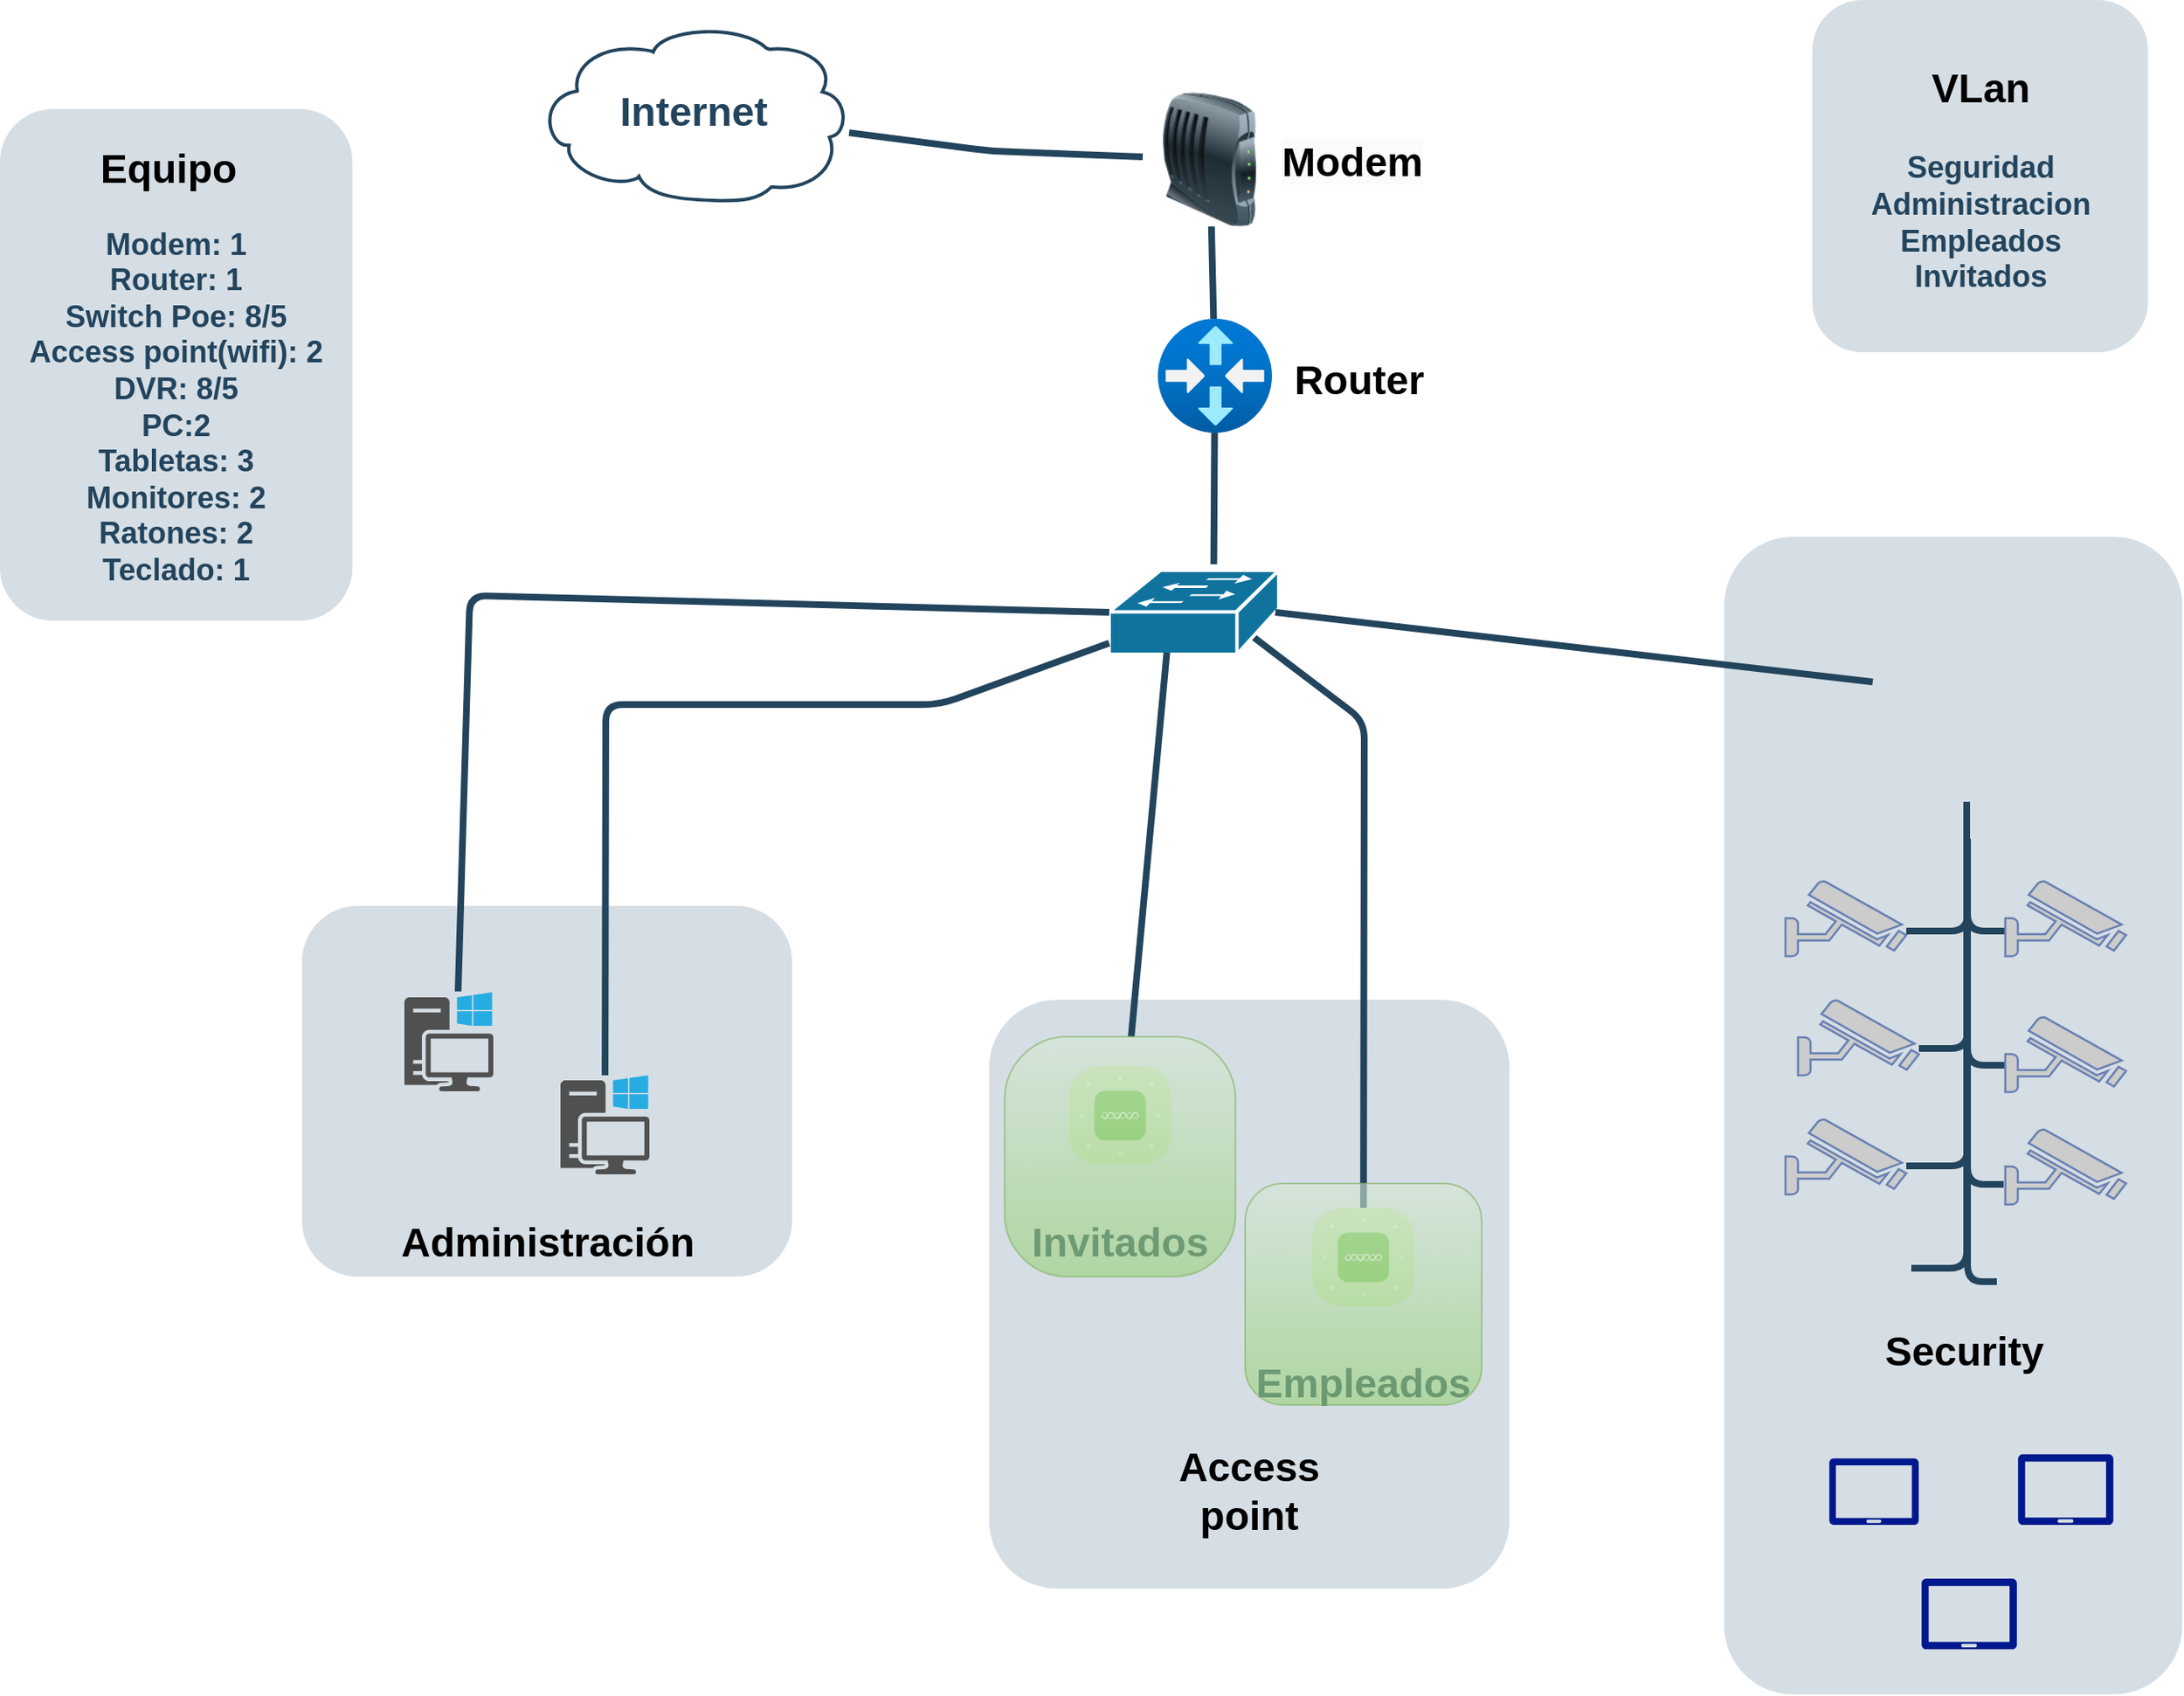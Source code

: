 <mxfile version="22.0.8" type="github">
  <diagram id="6a731a19-8d31-9384-78a2-239565b7b9f0" name="Page-1">
    <mxGraphModel dx="2322" dy="1264" grid="1" gridSize="10" guides="1" tooltips="1" connect="1" arrows="1" fold="1" page="1" pageScale="1" pageWidth="827" pageHeight="1169" background="none" math="0" shadow="0">
      <root>
        <mxCell id="0" />
        <mxCell id="1" parent="0" />
        <mxCell id="2089" value="" style="rounded=1;whiteSpace=wrap;html=1;strokeColor=none;fillColor=#BAC8D3;fontSize=24;fontColor=#23445D;align=center;opacity=60;" parent="1" vertex="1">
          <mxGeometry x="1107.5" y="340" width="273" height="690" as="geometry" />
        </mxCell>
        <mxCell id="2092" value="" style="rounded=1;whiteSpace=wrap;html=1;strokeColor=none;fillColor=#BAC8D3;fontSize=24;fontColor=#23445D;align=center;opacity=60;arcSize=13;" parent="1" vertex="1">
          <mxGeometry x="669.5" y="616" width="310" height="351" as="geometry" />
        </mxCell>
        <mxCell id="2093" value="" style="rounded=1;whiteSpace=wrap;html=1;strokeColor=none;fillColor=#BAC8D3;fontSize=24;fontColor=#23445D;align=center;opacity=60;" parent="1" vertex="1">
          <mxGeometry x="260" y="560" width="292" height="221" as="geometry" />
        </mxCell>
        <mxCell id="2094" value="" style="rounded=1;whiteSpace=wrap;html=1;strokeColor=none;fillColor=#BAC8D3;fontSize=24;fontColor=#23445D;align=center;opacity=60;" parent="1" vertex="1">
          <mxGeometry x="1160" y="20" width="200" height="210" as="geometry" />
        </mxCell>
        <mxCell id="2109" value="Internet" style="shape=mxgraph.cisco.storage.cloud;html=1;dashed=0;strokeColor=#23445D;fillColor=#ffffff;strokeWidth=2;fontFamily=Helvetica;fontSize=24;fontColor=#23445D;align=center;fontStyle=1" parent="1" vertex="1">
          <mxGeometry x="400" y="34" width="186" height="106" as="geometry" />
        </mxCell>
        <mxCell id="2170" value="" style="elbow=horizontal;endArrow=none;html=1;strokeColor=#23445D;endFill=0;strokeWidth=4;rounded=1" parent="1" source="Me9rw0PBnoy9kFACl-yl-2259" target="Me9rw0PBnoy9kFACl-yl-2257" edge="1">
          <mxGeometry width="100" height="100" relative="1" as="geometry">
            <mxPoint x="876.317" y="250" as="sourcePoint" />
            <mxPoint x="793" y="200.178" as="targetPoint" />
          </mxGeometry>
        </mxCell>
        <mxCell id="2189" style="rounded=1;html=1;strokeColor=#23445D;endArrow=none;endFill=0;strokeWidth=4;exitX=0.789;exitY=0.7;exitDx=0;exitDy=0;exitPerimeter=0;" parent="1" source="N1RLkQRfWKvAlQ89UhFD-2269" target="N1RLkQRfWKvAlQ89UhFD-2264" edge="1">
          <mxGeometry relative="1" as="geometry">
            <mxPoint x="549.376" y="526" as="sourcePoint" />
            <mxPoint x="534.624" y="854" as="targetPoint" />
            <Array as="points">
              <mxPoint x="893" y="450" />
            </Array>
          </mxGeometry>
        </mxCell>
        <mxCell id="2203" style="edgeStyle=orthogonalEdgeStyle;rounded=1;html=1;strokeColor=#23445D;endArrow=none;endFill=0;strokeWidth=4" parent="1" target="N1RLkQRfWKvAlQ89UhFD-2283" edge="1">
          <mxGeometry relative="1" as="geometry">
            <Array as="points">
              <mxPoint x="1253" y="575" />
            </Array>
            <mxPoint x="1252.5" y="520" as="sourcePoint" />
            <mxPoint x="1220" y="575" as="targetPoint" />
          </mxGeometry>
        </mxCell>
        <mxCell id="2204" style="edgeStyle=orthogonalEdgeStyle;rounded=1;html=1;strokeColor=#23445D;endArrow=none;endFill=0;strokeWidth=4" parent="1" target="N1RLkQRfWKvAlQ89UhFD-2284" edge="1">
          <mxGeometry relative="1" as="geometry">
            <Array as="points">
              <mxPoint x="1253" y="645" />
            </Array>
            <mxPoint x="1252.5" y="520" as="sourcePoint" />
            <mxPoint x="1220" y="645" as="targetPoint" />
          </mxGeometry>
        </mxCell>
        <mxCell id="2205" style="edgeStyle=orthogonalEdgeStyle;rounded=1;html=1;strokeColor=#23445D;endArrow=none;endFill=0;strokeWidth=4" parent="1" target="N1RLkQRfWKvAlQ89UhFD-2282" edge="1">
          <mxGeometry relative="1" as="geometry">
            <Array as="points">
              <mxPoint x="1253" y="715" />
            </Array>
            <mxPoint x="1252.5" y="520" as="sourcePoint" />
            <mxPoint x="1220" y="715" as="targetPoint" />
          </mxGeometry>
        </mxCell>
        <mxCell id="2206" style="edgeStyle=orthogonalEdgeStyle;rounded=1;html=1;strokeColor=#23445D;endArrow=none;endFill=0;strokeWidth=4" parent="1" target="N1RLkQRfWKvAlQ89UhFD-2277" edge="1">
          <mxGeometry relative="1" as="geometry">
            <Array as="points">
              <mxPoint x="1253" y="575" />
            </Array>
            <mxPoint x="1252.5" y="520" as="sourcePoint" />
            <mxPoint x="1274" y="575" as="targetPoint" />
          </mxGeometry>
        </mxCell>
        <mxCell id="2207" style="edgeStyle=orthogonalEdgeStyle;rounded=1;html=1;strokeColor=#23445D;endArrow=none;endFill=0;strokeWidth=4" parent="1" target="N1RLkQRfWKvAlQ89UhFD-2280" edge="1">
          <mxGeometry relative="1" as="geometry">
            <Array as="points">
              <mxPoint x="1253" y="655" />
            </Array>
            <mxPoint x="1252.5" y="520" as="sourcePoint" />
            <mxPoint x="1274" y="655" as="targetPoint" />
          </mxGeometry>
        </mxCell>
        <mxCell id="2208" style="edgeStyle=orthogonalEdgeStyle;rounded=1;html=1;strokeColor=#23445D;endArrow=none;endFill=0;strokeWidth=4" parent="1" edge="1">
          <mxGeometry relative="1" as="geometry">
            <Array as="points">
              <mxPoint x="1253" y="726" />
            </Array>
            <mxPoint x="1252.5" y="520" as="sourcePoint" />
            <mxPoint x="1274" y="726" as="targetPoint" />
          </mxGeometry>
        </mxCell>
        <mxCell id="2227" value="&lt;font style=&quot;font-size: 18px;&quot; color=&quot;#23445d&quot;&gt;Seguridad&lt;br&gt;Administracion&lt;br&gt;Empleados&lt;br&gt;Invitados&lt;br&gt;&lt;/font&gt;" style="rounded=1;whiteSpace=wrap;html=1;strokeColor=none;fillColor=none;fontSize=14;fontColor=#742B21;align=center;fontStyle=1;strokeWidth=14;" parent="1" vertex="1">
          <mxGeometry x="1212.5" y="130" width="95" height="45" as="geometry" />
        </mxCell>
        <mxCell id="2230" value="&lt;font color=&quot;#000000&quot;&gt;Security&amp;nbsp;&lt;/font&gt;" style="rounded=1;whiteSpace=wrap;html=1;strokeColor=none;fillColor=none;fontSize=24;fontColor=#23445D;align=center;fontStyle=1" parent="1" vertex="1">
          <mxGeometry x="1205.5" y="816" width="96" height="19" as="geometry" />
        </mxCell>
        <mxCell id="2232" value="&lt;font style=&quot;font-size: 24px;&quot; color=&quot;#000000&quot;&gt;Access point&lt;/font&gt;" style="rounded=1;whiteSpace=wrap;html=1;strokeColor=none;fillColor=none;fontSize=14;fontColor=#742B21;align=center;fontStyle=1" parent="1" vertex="1">
          <mxGeometry x="770" y="899.7" width="109" height="19" as="geometry" />
        </mxCell>
        <mxCell id="2233" value="&lt;font color=&quot;#000000&quot;&gt;Administración&lt;/font&gt;" style="rounded=1;whiteSpace=wrap;html=1;strokeColor=none;fillColor=none;fontSize=24;fontColor=#23445D;align=center;fontStyle=1" parent="1" vertex="1">
          <mxGeometry x="359.5" y="741.5" width="93" height="39" as="geometry" />
        </mxCell>
        <mxCell id="2249" style="edgeStyle=orthogonalEdgeStyle;rounded=1;html=1;endArrow=none;endFill=0;strokeColor=#23445D;strokeWidth=4;fontSize=14;fontColor=#990000" parent="1" edge="1">
          <mxGeometry relative="1" as="geometry">
            <Array as="points">
              <mxPoint x="1252" y="784" />
            </Array>
            <mxPoint x="1252.5" y="520" as="sourcePoint" />
            <mxPoint x="1270" y="784" as="targetPoint" />
          </mxGeometry>
        </mxCell>
        <mxCell id="2251" style="edgeStyle=orthogonalEdgeStyle;rounded=1;html=1;endArrow=none;endFill=0;strokeColor=#23445D;strokeWidth=4;fontSize=14;fontColor=#990000;" parent="1" source="N1RLkQRfWKvAlQ89UhFD-2291" edge="1">
          <mxGeometry relative="1" as="geometry">
            <Array as="points">
              <mxPoint x="1252" y="776" />
            </Array>
            <mxPoint x="1252.5" y="520" as="sourcePoint" />
            <mxPoint x="1219" y="776" as="targetPoint" />
          </mxGeometry>
        </mxCell>
        <mxCell id="2257" style="edgeStyle=orthogonalEdgeStyle;curved=1;rounded=0;jumpStyle=none;html=1;exitX=0.75;exitY=0;entryX=0.75;entryY=0;shadow=0;labelBackgroundColor=#ffffff;startArrow=none;startFill=0;endArrow=none;endFill=0;endSize=10;jettySize=auto;orthogonalLoop=1;strokeColor=#23445D;strokeWidth=2;fillColor=#F08705;fontFamily=Helvetica;fontSize=25;fontColor=#23445D;align=left;" parent="1" edge="1">
          <mxGeometry relative="1" as="geometry">
            <mxPoint x="813.75" y="434" as="sourcePoint" />
            <mxPoint x="813.75" y="434" as="targetPoint" />
          </mxGeometry>
        </mxCell>
        <mxCell id="N1RLkQRfWKvAlQ89UhFD-2259" value="" style="elbow=horizontal;endArrow=none;html=1;strokeColor=#23445D;endFill=0;strokeWidth=4;rounded=1" parent="1" source="Me9rw0PBnoy9kFACl-yl-2257" target="2109" edge="1">
          <mxGeometry width="100" height="100" relative="1" as="geometry">
            <mxPoint x="715" y="149.572" as="sourcePoint" />
            <mxPoint x="680" y="126" as="targetPoint" />
            <Array as="points">
              <mxPoint x="670" y="110" />
            </Array>
          </mxGeometry>
        </mxCell>
        <mxCell id="N1RLkQRfWKvAlQ89UhFD-2260" value="&lt;font color=&quot;#000000&quot;&gt;Router&lt;/font&gt;" style="rounded=1;whiteSpace=wrap;html=1;strokeColor=none;fillColor=none;fontSize=24;fontColor=#23445D;align=center;fontStyle=1" parent="1" vertex="1">
          <mxGeometry x="842" y="237" width="96" height="19" as="geometry" />
        </mxCell>
        <mxCell id="N1RLkQRfWKvAlQ89UhFD-2261" value="&lt;span style=&quot;font-family: Helvetica; font-size: 24px; font-style: normal; font-variant-ligatures: normal; font-variant-caps: normal; font-weight: 700; letter-spacing: normal; orphans: 2; text-align: center; text-indent: 0px; text-transform: none; widows: 2; word-spacing: 0px; -webkit-text-stroke-width: 0px; background-color: rgb(251, 251, 251); text-decoration-thickness: initial; text-decoration-style: initial; text-decoration-color: initial; float: none; display: inline !important;&quot;&gt;Modem&lt;/span&gt;" style="text;whiteSpace=wrap;html=1;" parent="1" vertex="1">
          <mxGeometry x="842" y="95.5" width="110" height="50" as="geometry" />
        </mxCell>
        <mxCell id="N1RLkQRfWKvAlQ89UhFD-2263" value="" style="verticalLabelPosition=bottom;sketch=0;html=1;fillColor=#6ABD46;strokeColor=#ffffff;verticalAlign=top;align=center;points=[[0.085,0.085,0],[0.915,0.085,0],[0.915,0.915,0],[0.085,0.915,0],[0.25,0,0],[0.5,0,0],[0.75,0,0],[1,0.25,0],[1,0.5,0],[1,0.75,0],[0.75,1,0],[0.5,1,0],[0.25,1,0],[0,0.75,0],[0,0.5,0],[0,0.25,0]];pointerEvents=1;shape=mxgraph.cisco_safe.compositeIcon;bgIcon=mxgraph.cisco_safe.architecture.generic_appliance;resIcon=mxgraph.cisco_safe.architecture.wireless_access_point;" parent="1" vertex="1">
          <mxGeometry x="717" y="655.5" width="61" height="59" as="geometry" />
        </mxCell>
        <mxCell id="N1RLkQRfWKvAlQ89UhFD-2264" value="" style="verticalLabelPosition=bottom;sketch=0;html=1;fillColor=#6ABD46;strokeColor=#ffffff;verticalAlign=top;align=center;points=[[0.085,0.085,0],[0.915,0.085,0],[0.915,0.915,0],[0.085,0.915,0],[0.25,0,0],[0.5,0,0],[0.75,0,0],[1,0.25,0],[1,0.5,0],[1,0.75,0],[0.75,1,0],[0.5,1,0],[0.25,1,0],[0,0.75,0],[0,0.5,0],[0,0.25,0]];pointerEvents=1;shape=mxgraph.cisco_safe.compositeIcon;bgIcon=mxgraph.cisco_safe.architecture.generic_appliance;resIcon=mxgraph.cisco_safe.architecture.wireless_access_point;" parent="1" vertex="1">
          <mxGeometry x="862" y="740" width="61" height="59" as="geometry" />
        </mxCell>
        <mxCell id="N1RLkQRfWKvAlQ89UhFD-2267" value="" style="elbow=horizontal;endArrow=none;html=1;strokeColor=#23445D;endFill=0;strokeWidth=4;rounded=1;entryX=0.617;entryY=-0.073;entryDx=0;entryDy=0;entryPerimeter=0;" parent="1" source="Me9rw0PBnoy9kFACl-yl-2259" target="N1RLkQRfWKvAlQ89UhFD-2269" edge="1">
          <mxGeometry width="100" height="100" relative="1" as="geometry">
            <mxPoint x="897.021" y="274.021" as="sourcePoint" />
            <mxPoint x="762.012" y="284" as="targetPoint" />
          </mxGeometry>
        </mxCell>
        <mxCell id="N1RLkQRfWKvAlQ89UhFD-2269" value="" style="shape=mxgraph.cisco.switches.workgroup_switch;html=1;dashed=0;fillColor=#10739E;strokeColor=#ffffff;strokeWidth=2;verticalLabelPosition=bottom;verticalAlign=top;fontFamily=Helvetica;fontSize=36;fontColor=#FFB366" parent="1" vertex="1">
          <mxGeometry x="741" y="360" width="101" height="50" as="geometry" />
        </mxCell>
        <mxCell id="N1RLkQRfWKvAlQ89UhFD-2270" value="" style="sketch=0;pointerEvents=1;shadow=0;dashed=0;html=1;strokeColor=none;fillColor=#505050;labelPosition=center;verticalLabelPosition=bottom;verticalAlign=top;outlineConnect=0;align=center;shape=mxgraph.office.devices.workstation_pc;" parent="1" vertex="1">
          <mxGeometry x="321" y="611.5" width="53" height="59" as="geometry" />
        </mxCell>
        <mxCell id="N1RLkQRfWKvAlQ89UhFD-2277" value="" style="fontColor=#0066CC;verticalAlign=top;verticalLabelPosition=bottom;labelPosition=center;align=center;html=1;outlineConnect=0;fillColor=#CCCCCC;strokeColor=#6881B3;gradientColor=none;gradientDirection=north;strokeWidth=2;shape=mxgraph.networks.security_camera;" parent="1" vertex="1">
          <mxGeometry x="1275" y="545" width="72" height="45" as="geometry" />
        </mxCell>
        <mxCell id="N1RLkQRfWKvAlQ89UhFD-2280" value="" style="fontColor=#0066CC;verticalAlign=top;verticalLabelPosition=bottom;labelPosition=center;align=center;html=1;outlineConnect=0;fillColor=#CCCCCC;strokeColor=#6881B3;gradientColor=none;gradientDirection=north;strokeWidth=2;shape=mxgraph.networks.security_camera;" parent="1" vertex="1">
          <mxGeometry x="1275" y="626" width="72" height="45" as="geometry" />
        </mxCell>
        <mxCell id="N1RLkQRfWKvAlQ89UhFD-2281" value="" style="fontColor=#0066CC;verticalAlign=top;verticalLabelPosition=bottom;labelPosition=center;align=center;html=1;outlineConnect=0;fillColor=#CCCCCC;strokeColor=#6881B3;gradientColor=none;gradientDirection=north;strokeWidth=2;shape=mxgraph.networks.security_camera;" parent="1" vertex="1">
          <mxGeometry x="1275" y="693" width="72" height="45" as="geometry" />
        </mxCell>
        <mxCell id="N1RLkQRfWKvAlQ89UhFD-2282" value="" style="fontColor=#0066CC;verticalAlign=top;verticalLabelPosition=bottom;labelPosition=center;align=center;html=1;outlineConnect=0;fillColor=#CCCCCC;strokeColor=#6881B3;gradientColor=none;gradientDirection=north;strokeWidth=2;shape=mxgraph.networks.security_camera;" parent="1" vertex="1">
          <mxGeometry x="1144" y="687" width="72" height="45" as="geometry" />
        </mxCell>
        <mxCell id="N1RLkQRfWKvAlQ89UhFD-2283" value="" style="fontColor=#0066CC;verticalAlign=top;verticalLabelPosition=bottom;labelPosition=center;align=center;html=1;outlineConnect=0;fillColor=#CCCCCC;strokeColor=#6881B3;gradientColor=none;gradientDirection=north;strokeWidth=2;shape=mxgraph.networks.security_camera;" parent="1" vertex="1">
          <mxGeometry x="1144" y="545" width="72" height="45" as="geometry" />
        </mxCell>
        <mxCell id="N1RLkQRfWKvAlQ89UhFD-2284" value="" style="fontColor=#0066CC;verticalAlign=top;verticalLabelPosition=bottom;labelPosition=center;align=center;html=1;outlineConnect=0;fillColor=#CCCCCC;strokeColor=#6881B3;gradientColor=none;gradientDirection=north;strokeWidth=2;shape=mxgraph.networks.security_camera;" parent="1" vertex="1">
          <mxGeometry x="1151.5" y="616" width="72" height="45" as="geometry" />
        </mxCell>
        <mxCell id="N1RLkQRfWKvAlQ89UhFD-2290" value="" style="sketch=0;pointerEvents=1;shadow=0;dashed=0;html=1;strokeColor=none;fillColor=#505050;labelPosition=center;verticalLabelPosition=bottom;verticalAlign=top;outlineConnect=0;align=center;shape=mxgraph.office.devices.workstation_pc;" parent="1" vertex="1">
          <mxGeometry x="414" y="661" width="53" height="59" as="geometry" />
        </mxCell>
        <mxCell id="N1RLkQRfWKvAlQ89UhFD-2291" value="" style="shape=image;html=1;verticalAlign=top;verticalLabelPosition=bottom;labelBackgroundColor=#ffffff;imageAspect=0;aspect=fixed;image=https://cdn0.iconfinder.com/data/icons/google-material-design-3-0/48/ic_fiber_dvr_48px-128.png" parent="1" vertex="1">
          <mxGeometry x="1196" y="370" width="128" height="128" as="geometry" />
        </mxCell>
        <mxCell id="N1RLkQRfWKvAlQ89UhFD-2294" style="rounded=1;html=1;strokeColor=#23445D;endArrow=none;endFill=0;strokeWidth=4;exitX=0.98;exitY=0.5;exitDx=0;exitDy=0;exitPerimeter=0;" parent="1" source="N1RLkQRfWKvAlQ89UhFD-2269" target="N1RLkQRfWKvAlQ89UhFD-2291" edge="1">
          <mxGeometry relative="1" as="geometry">
            <mxPoint x="831" y="398" as="sourcePoint" />
            <mxPoint x="795" y="752" as="targetPoint" />
          </mxGeometry>
        </mxCell>
        <mxCell id="Wh9bx2dLqv7yW-9hqLVI-2257" value="&lt;span style=&quot;font-size: 24px;&quot;&gt;&lt;font color=&quot;#23445d&quot;&gt;Invitados&lt;/font&gt;&lt;/span&gt;" style="rounded=1;whiteSpace=wrap;html=1;strokeColor=none;fillColor=none;fontSize=14;fontColor=#742B21;align=center;fontStyle=1" parent="1" vertex="1">
          <mxGeometry x="693" y="751.5" width="109" height="19" as="geometry" />
        </mxCell>
        <mxCell id="Me9rw0PBnoy9kFACl-yl-2257" value="" style="image;html=1;image=img/lib/clip_art/networking/Modem_128x128.png" vertex="1" parent="1">
          <mxGeometry x="761" y="75" width="80" height="80" as="geometry" />
        </mxCell>
        <mxCell id="Me9rw0PBnoy9kFACl-yl-2259" value="" style="image;aspect=fixed;html=1;points=[];align=center;fontSize=12;image=img/lib/azure2/networking/Virtual_Router.svg;" vertex="1" parent="1">
          <mxGeometry x="770" y="210" width="68" height="68" as="geometry" />
        </mxCell>
        <mxCell id="Me9rw0PBnoy9kFACl-yl-2261" value="&lt;span style=&quot;font-size: 24px;&quot;&gt;&lt;font color=&quot;#23445d&quot;&gt;Empleados&lt;/font&gt;&lt;br&gt;&lt;/span&gt;" style="rounded=1;whiteSpace=wrap;html=1;strokeColor=none;fillColor=none;fontSize=14;fontColor=#742B21;align=center;fontStyle=1" vertex="1" parent="1">
          <mxGeometry x="838" y="835" width="109" height="19" as="geometry" />
        </mxCell>
        <mxCell id="Me9rw0PBnoy9kFACl-yl-2264" value="&lt;span style=&quot;font-size: 24px;&quot;&gt;&lt;font color=&quot;#000000&quot;&gt;VLan&lt;/font&gt;&lt;/span&gt;" style="rounded=1;whiteSpace=wrap;html=1;strokeColor=none;fillColor=none;fontSize=14;fontColor=#742B21;align=center;fontStyle=1" vertex="1" parent="1">
          <mxGeometry x="1205.5" y="63.5" width="109" height="19" as="geometry" />
        </mxCell>
        <mxCell id="Me9rw0PBnoy9kFACl-yl-2265" value="" style="rounded=1;whiteSpace=wrap;html=1;strokeColor=none;fillColor=#BAC8D3;fontSize=24;fontColor=#23445D;align=center;opacity=60;" vertex="1" parent="1">
          <mxGeometry x="80" y="85" width="210" height="305" as="geometry" />
        </mxCell>
        <mxCell id="Me9rw0PBnoy9kFACl-yl-2266" value="&lt;font color=&quot;#000000&quot;&gt;Equipo&lt;/font&gt;" style="rounded=1;whiteSpace=wrap;html=1;strokeColor=none;fillColor=none;fontSize=24;fontColor=#23445D;align=center;fontStyle=1" vertex="1" parent="1">
          <mxGeometry x="133.5" y="101" width="93" height="39" as="geometry" />
        </mxCell>
        <mxCell id="Me9rw0PBnoy9kFACl-yl-2268" value="" style="sketch=0;aspect=fixed;pointerEvents=1;shadow=0;dashed=0;html=1;strokeColor=none;labelPosition=center;verticalLabelPosition=bottom;verticalAlign=top;align=center;fillColor=#00188D;shape=mxgraph.azure.tablet;" vertex="1" parent="1">
          <mxGeometry x="1282.5" y="886.82" width="57" height="42.18" as="geometry" />
        </mxCell>
        <mxCell id="Me9rw0PBnoy9kFACl-yl-2269" value="" style="sketch=0;aspect=fixed;pointerEvents=1;shadow=0;dashed=0;html=1;strokeColor=none;labelPosition=center;verticalLabelPosition=bottom;verticalAlign=top;align=center;fillColor=#00188D;shape=mxgraph.azure.tablet;" vertex="1" parent="1">
          <mxGeometry x="1170" y="889.41" width="53.5" height="39.59" as="geometry" />
        </mxCell>
        <mxCell id="Me9rw0PBnoy9kFACl-yl-2270" value="" style="sketch=0;aspect=fixed;pointerEvents=1;shadow=0;dashed=0;html=1;strokeColor=none;labelPosition=center;verticalLabelPosition=bottom;verticalAlign=top;align=center;fillColor=#00188D;shape=mxgraph.azure.tablet;" vertex="1" parent="1">
          <mxGeometry x="1225" y="961" width="57" height="42.18" as="geometry" />
        </mxCell>
        <mxCell id="Me9rw0PBnoy9kFACl-yl-2271" style="rounded=1;html=1;strokeColor=#23445D;endArrow=none;endFill=0;strokeWidth=4;" edge="1" parent="1" source="N1RLkQRfWKvAlQ89UhFD-2269" target="N1RLkQRfWKvAlQ89UhFD-2290">
          <mxGeometry relative="1" as="geometry">
            <mxPoint x="489" y="330" as="sourcePoint" />
            <mxPoint x="452.5" y="684" as="targetPoint" />
            <Array as="points">
              <mxPoint x="640" y="440" />
              <mxPoint x="441" y="440" />
            </Array>
          </mxGeometry>
        </mxCell>
        <mxCell id="Me9rw0PBnoy9kFACl-yl-2273" style="rounded=1;html=1;strokeColor=#23445D;endArrow=none;endFill=0;strokeWidth=4;exitX=0;exitY=0.5;exitDx=0;exitDy=0;exitPerimeter=0;" edge="1" parent="1" source="N1RLkQRfWKvAlQ89UhFD-2269">
          <mxGeometry relative="1" as="geometry">
            <mxPoint x="720" y="375" as="sourcePoint" />
            <mxPoint x="353" y="611" as="targetPoint" />
            <Array as="points">
              <mxPoint x="360" y="375" />
            </Array>
          </mxGeometry>
        </mxCell>
        <mxCell id="Me9rw0PBnoy9kFACl-yl-2275" value="" style="rounded=1;whiteSpace=wrap;html=1;strokeColor=#82b366;fillColor=#d5e8d4;fontSize=24;align=center;opacity=60;arcSize=17;gradientColor=#97d077;" vertex="1" parent="1">
          <mxGeometry x="822" y="725.5" width="141" height="132" as="geometry" />
        </mxCell>
        <mxCell id="Me9rw0PBnoy9kFACl-yl-2276" value="" style="rounded=1;html=1;strokeColor=#23445D;endArrow=none;endFill=0;strokeWidth=4;exitX=0.34;exitY=0.98;exitDx=0;exitDy=0;exitPerimeter=0;" edge="1" parent="1" source="N1RLkQRfWKvAlQ89UhFD-2269" target="Me9rw0PBnoy9kFACl-yl-2274">
          <mxGeometry relative="1" as="geometry">
            <mxPoint x="777" y="378" as="sourcePoint" />
            <mxPoint x="772" y="732" as="targetPoint" />
            <Array as="points" />
          </mxGeometry>
        </mxCell>
        <mxCell id="Me9rw0PBnoy9kFACl-yl-2274" value="" style="rounded=1;whiteSpace=wrap;html=1;fontSize=24;align=center;opacity=60;arcSize=27;fillColor=#d5e8d4;strokeColor=#82b366;gradientColor=#97d077;" vertex="1" parent="1">
          <mxGeometry x="678.75" y="638" width="137.5" height="143" as="geometry" />
        </mxCell>
        <mxCell id="Me9rw0PBnoy9kFACl-yl-2277" value="&lt;font style=&quot;font-size: 18px;&quot; color=&quot;#23445d&quot;&gt;Modem: 1&lt;br&gt;Router: 1&lt;br&gt;Switch Poe: 8/5&lt;br&gt;Access point(wifi): 2&lt;br&gt;DVR: 8/5&lt;br&gt;PC:2&lt;br&gt;Tabletas: 3&lt;br&gt;Monitores: 2&lt;br&gt;Ratones: 2&lt;br&gt;Teclado: 1&lt;br&gt;&lt;/font&gt;" style="rounded=1;whiteSpace=wrap;html=1;strokeColor=none;fillColor=none;fontSize=14;fontColor=#742B21;align=center;fontStyle=1;strokeWidth=14;" vertex="1" parent="1">
          <mxGeometry x="85" y="240" width="200" height="45" as="geometry" />
        </mxCell>
        <mxCell id="Me9rw0PBnoy9kFACl-yl-2278" style="edgeStyle=orthogonalEdgeStyle;rounded=0;orthogonalLoop=1;jettySize=auto;html=1;exitX=0.5;exitY=1;exitDx=0;exitDy=0;" edge="1" parent="1" source="Me9rw0PBnoy9kFACl-yl-2277" target="Me9rw0PBnoy9kFACl-yl-2277">
          <mxGeometry relative="1" as="geometry" />
        </mxCell>
      </root>
    </mxGraphModel>
  </diagram>
</mxfile>
